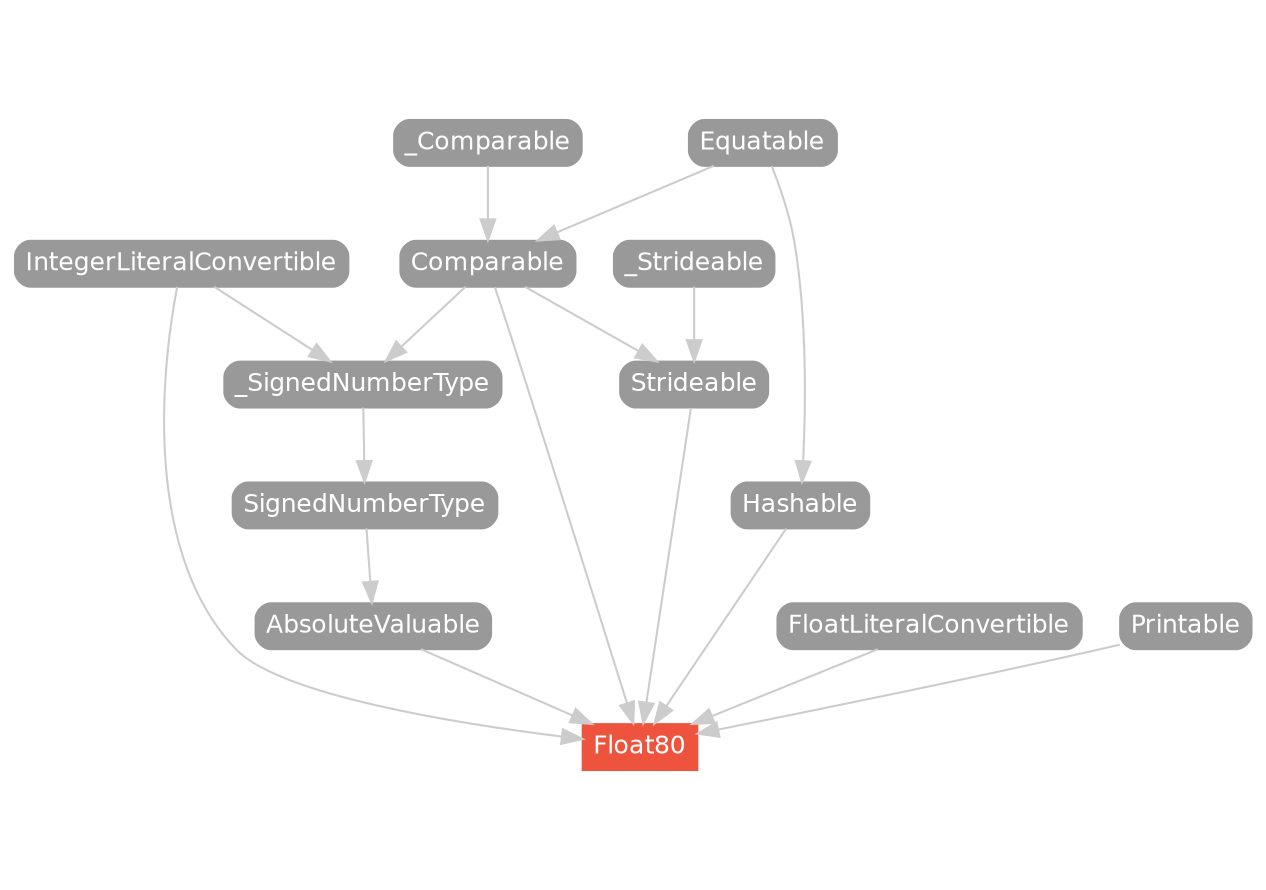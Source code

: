strict digraph "Float80 - Type Hierarchy - SwiftDoc.org" {
    pad="0.1,0.8"
    node [shape=box, style="filled,rounded", color="#999999", fillcolor="#999999", fontcolor=white, fontname=Helvetica, fontnames="Helvetica,sansserif", fontsize=12, margin="0.07,0.05", height="0.3"]
    edge [color="#cccccc"]
    "AbsoluteValuable" [URL="/protocol/AbsoluteValuable/"]
    "Comparable" [URL="/protocol/Comparable/"]
    "Equatable" [URL="/protocol/Equatable/"]
    "Float80" [URL="/type/Float80/", style="filled", fillcolor="#ee543d", color="#ee543d"]
    "FloatLiteralConvertible" [URL="/protocol/FloatLiteralConvertible/"]
    "Hashable" [URL="/protocol/Hashable/"]
    "IntegerLiteralConvertible" [URL="/protocol/IntegerLiteralConvertible/"]
    "Printable" [URL="/protocol/Printable/"]
    "SignedNumberType" [URL="/protocol/SignedNumberType/"]
    "Strideable" [URL="/protocol/Strideable/"]
    "_Comparable" [URL="/protocol/_Comparable/"]
    "_SignedNumberType" [URL="/protocol/_SignedNumberType/"]
    "_Strideable" [URL="/protocol/_Strideable/"]    "Printable" -> "Float80"
    "IntegerLiteralConvertible" -> "Float80"
    "FloatLiteralConvertible" -> "Float80"
    "Comparable" -> "Float80"
    "Hashable" -> "Float80"
    "AbsoluteValuable" -> "Float80"
    "Strideable" -> "Float80"
    "_Comparable" -> "Comparable"
    "Equatable" -> "Comparable"
    "Equatable" -> "Hashable"
    "SignedNumberType" -> "AbsoluteValuable"
    "_SignedNumberType" -> "SignedNumberType"
    "Comparable" -> "_SignedNumberType"
    "IntegerLiteralConvertible" -> "_SignedNumberType"
    "_Comparable" -> "Comparable"
    "Equatable" -> "Comparable"
    "Comparable" -> "Strideable"
    "_Strideable" -> "Strideable"
    "_Comparable" -> "Comparable"
    "Equatable" -> "Comparable"
    subgraph Types {
        rank = max; "Float80";
    }
}